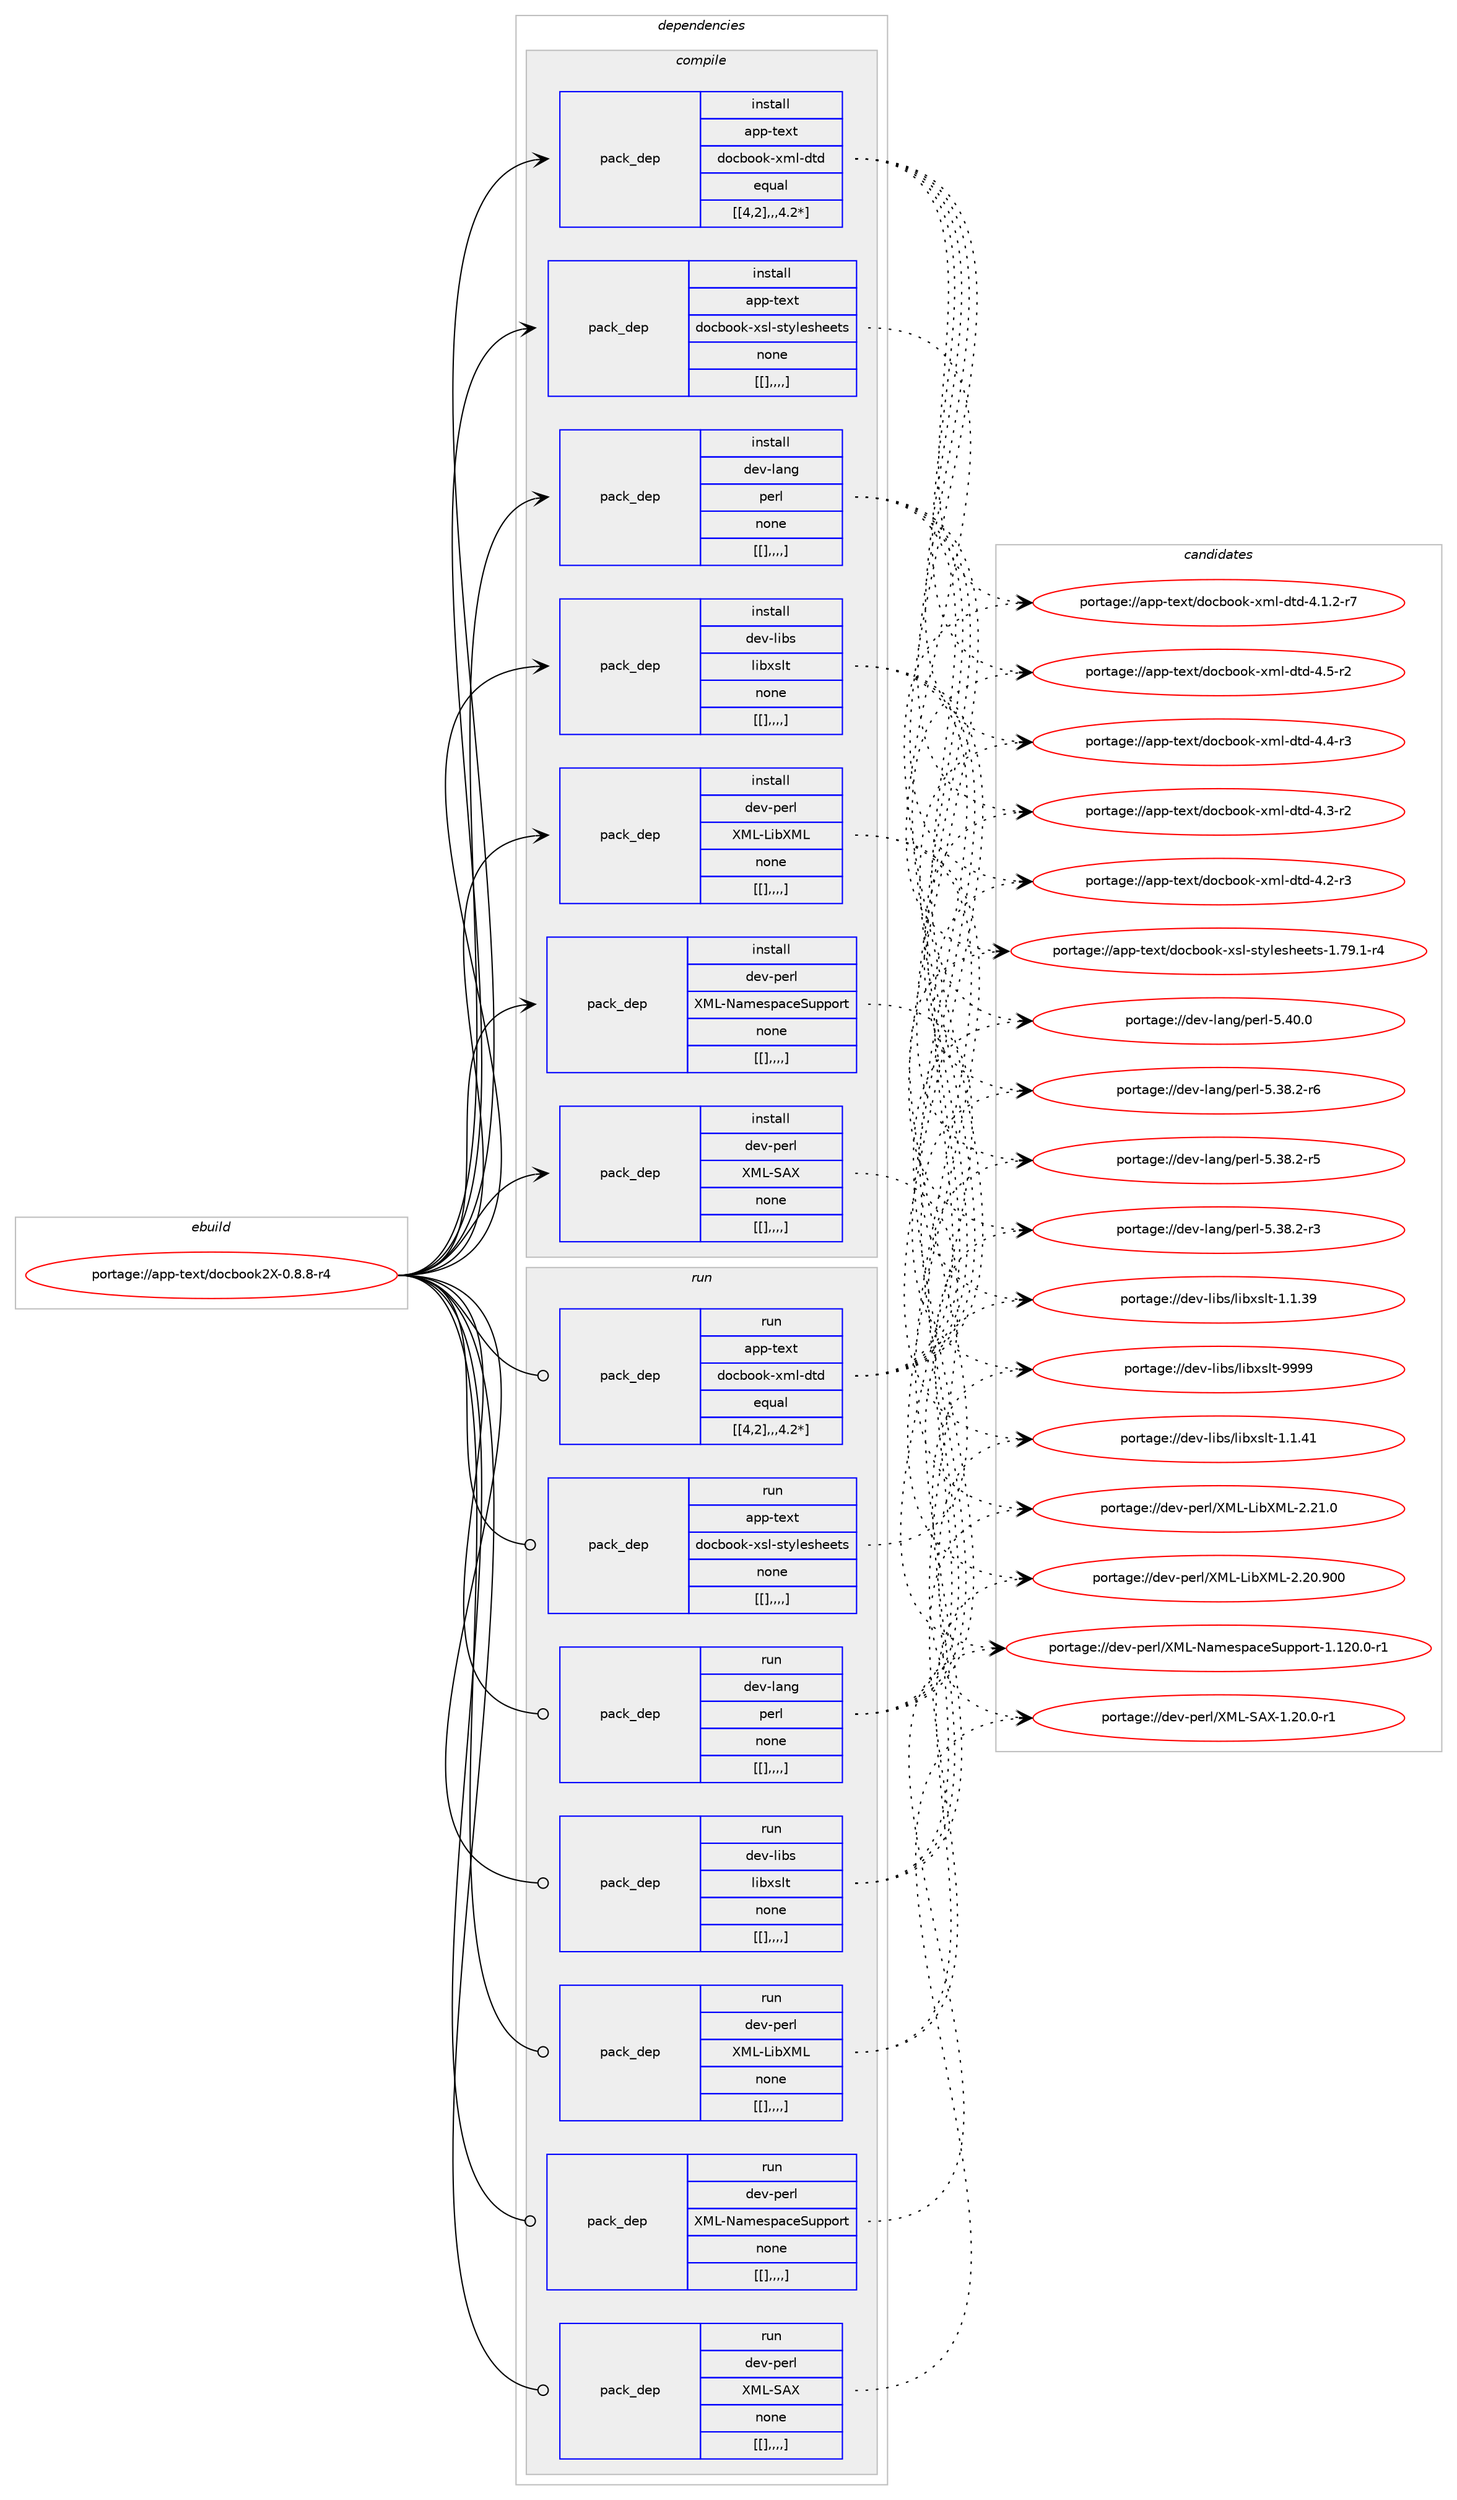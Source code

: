 digraph prolog {

# *************
# Graph options
# *************

newrank=true;
concentrate=true;
compound=true;
graph [rankdir=LR,fontname=Helvetica,fontsize=10,ranksep=1.5];#, ranksep=2.5, nodesep=0.2];
edge  [arrowhead=vee];
node  [fontname=Helvetica,fontsize=10];

# **********
# The ebuild
# **********

subgraph cluster_leftcol {
color=gray;
label=<<i>ebuild</i>>;
id [label="portage://app-text/docbook2X-0.8.8-r4", color=red, width=4, href="../app-text/docbook2X-0.8.8-r4.svg"];
}

# ****************
# The dependencies
# ****************

subgraph cluster_midcol {
color=gray;
label=<<i>dependencies</i>>;
subgraph cluster_compile {
fillcolor="#eeeeee";
style=filled;
label=<<i>compile</i>>;
subgraph pack38633 {
dependency54256 [label=<<TABLE BORDER="0" CELLBORDER="1" CELLSPACING="0" CELLPADDING="4" WIDTH="220"><TR><TD ROWSPAN="6" CELLPADDING="30">pack_dep</TD></TR><TR><TD WIDTH="110">install</TD></TR><TR><TD>app-text</TD></TR><TR><TD>docbook-xml-dtd</TD></TR><TR><TD>equal</TD></TR><TR><TD>[[4,2],,,4.2*]</TD></TR></TABLE>>, shape=none, color=blue];
}
id:e -> dependency54256:w [weight=20,style="solid",arrowhead="vee"];
subgraph pack38634 {
dependency54257 [label=<<TABLE BORDER="0" CELLBORDER="1" CELLSPACING="0" CELLPADDING="4" WIDTH="220"><TR><TD ROWSPAN="6" CELLPADDING="30">pack_dep</TD></TR><TR><TD WIDTH="110">install</TD></TR><TR><TD>app-text</TD></TR><TR><TD>docbook-xsl-stylesheets</TD></TR><TR><TD>none</TD></TR><TR><TD>[[],,,,]</TD></TR></TABLE>>, shape=none, color=blue];
}
id:e -> dependency54257:w [weight=20,style="solid",arrowhead="vee"];
subgraph pack38635 {
dependency54258 [label=<<TABLE BORDER="0" CELLBORDER="1" CELLSPACING="0" CELLPADDING="4" WIDTH="220"><TR><TD ROWSPAN="6" CELLPADDING="30">pack_dep</TD></TR><TR><TD WIDTH="110">install</TD></TR><TR><TD>dev-lang</TD></TR><TR><TD>perl</TD></TR><TR><TD>none</TD></TR><TR><TD>[[],,,,]</TD></TR></TABLE>>, shape=none, color=blue];
}
id:e -> dependency54258:w [weight=20,style="solid",arrowhead="vee"];
subgraph pack38636 {
dependency54259 [label=<<TABLE BORDER="0" CELLBORDER="1" CELLSPACING="0" CELLPADDING="4" WIDTH="220"><TR><TD ROWSPAN="6" CELLPADDING="30">pack_dep</TD></TR><TR><TD WIDTH="110">install</TD></TR><TR><TD>dev-libs</TD></TR><TR><TD>libxslt</TD></TR><TR><TD>none</TD></TR><TR><TD>[[],,,,]</TD></TR></TABLE>>, shape=none, color=blue];
}
id:e -> dependency54259:w [weight=20,style="solid",arrowhead="vee"];
subgraph pack38637 {
dependency54260 [label=<<TABLE BORDER="0" CELLBORDER="1" CELLSPACING="0" CELLPADDING="4" WIDTH="220"><TR><TD ROWSPAN="6" CELLPADDING="30">pack_dep</TD></TR><TR><TD WIDTH="110">install</TD></TR><TR><TD>dev-perl</TD></TR><TR><TD>XML-LibXML</TD></TR><TR><TD>none</TD></TR><TR><TD>[[],,,,]</TD></TR></TABLE>>, shape=none, color=blue];
}
id:e -> dependency54260:w [weight=20,style="solid",arrowhead="vee"];
subgraph pack38638 {
dependency54261 [label=<<TABLE BORDER="0" CELLBORDER="1" CELLSPACING="0" CELLPADDING="4" WIDTH="220"><TR><TD ROWSPAN="6" CELLPADDING="30">pack_dep</TD></TR><TR><TD WIDTH="110">install</TD></TR><TR><TD>dev-perl</TD></TR><TR><TD>XML-NamespaceSupport</TD></TR><TR><TD>none</TD></TR><TR><TD>[[],,,,]</TD></TR></TABLE>>, shape=none, color=blue];
}
id:e -> dependency54261:w [weight=20,style="solid",arrowhead="vee"];
subgraph pack38639 {
dependency54262 [label=<<TABLE BORDER="0" CELLBORDER="1" CELLSPACING="0" CELLPADDING="4" WIDTH="220"><TR><TD ROWSPAN="6" CELLPADDING="30">pack_dep</TD></TR><TR><TD WIDTH="110">install</TD></TR><TR><TD>dev-perl</TD></TR><TR><TD>XML-SAX</TD></TR><TR><TD>none</TD></TR><TR><TD>[[],,,,]</TD></TR></TABLE>>, shape=none, color=blue];
}
id:e -> dependency54262:w [weight=20,style="solid",arrowhead="vee"];
}
subgraph cluster_compileandrun {
fillcolor="#eeeeee";
style=filled;
label=<<i>compile and run</i>>;
}
subgraph cluster_run {
fillcolor="#eeeeee";
style=filled;
label=<<i>run</i>>;
subgraph pack38640 {
dependency54263 [label=<<TABLE BORDER="0" CELLBORDER="1" CELLSPACING="0" CELLPADDING="4" WIDTH="220"><TR><TD ROWSPAN="6" CELLPADDING="30">pack_dep</TD></TR><TR><TD WIDTH="110">run</TD></TR><TR><TD>app-text</TD></TR><TR><TD>docbook-xml-dtd</TD></TR><TR><TD>equal</TD></TR><TR><TD>[[4,2],,,4.2*]</TD></TR></TABLE>>, shape=none, color=blue];
}
id:e -> dependency54263:w [weight=20,style="solid",arrowhead="odot"];
subgraph pack38641 {
dependency54264 [label=<<TABLE BORDER="0" CELLBORDER="1" CELLSPACING="0" CELLPADDING="4" WIDTH="220"><TR><TD ROWSPAN="6" CELLPADDING="30">pack_dep</TD></TR><TR><TD WIDTH="110">run</TD></TR><TR><TD>app-text</TD></TR><TR><TD>docbook-xsl-stylesheets</TD></TR><TR><TD>none</TD></TR><TR><TD>[[],,,,]</TD></TR></TABLE>>, shape=none, color=blue];
}
id:e -> dependency54264:w [weight=20,style="solid",arrowhead="odot"];
subgraph pack38642 {
dependency54265 [label=<<TABLE BORDER="0" CELLBORDER="1" CELLSPACING="0" CELLPADDING="4" WIDTH="220"><TR><TD ROWSPAN="6" CELLPADDING="30">pack_dep</TD></TR><TR><TD WIDTH="110">run</TD></TR><TR><TD>dev-lang</TD></TR><TR><TD>perl</TD></TR><TR><TD>none</TD></TR><TR><TD>[[],,,,]</TD></TR></TABLE>>, shape=none, color=blue];
}
id:e -> dependency54265:w [weight=20,style="solid",arrowhead="odot"];
subgraph pack38643 {
dependency54266 [label=<<TABLE BORDER="0" CELLBORDER="1" CELLSPACING="0" CELLPADDING="4" WIDTH="220"><TR><TD ROWSPAN="6" CELLPADDING="30">pack_dep</TD></TR><TR><TD WIDTH="110">run</TD></TR><TR><TD>dev-libs</TD></TR><TR><TD>libxslt</TD></TR><TR><TD>none</TD></TR><TR><TD>[[],,,,]</TD></TR></TABLE>>, shape=none, color=blue];
}
id:e -> dependency54266:w [weight=20,style="solid",arrowhead="odot"];
subgraph pack38644 {
dependency54267 [label=<<TABLE BORDER="0" CELLBORDER="1" CELLSPACING="0" CELLPADDING="4" WIDTH="220"><TR><TD ROWSPAN="6" CELLPADDING="30">pack_dep</TD></TR><TR><TD WIDTH="110">run</TD></TR><TR><TD>dev-perl</TD></TR><TR><TD>XML-LibXML</TD></TR><TR><TD>none</TD></TR><TR><TD>[[],,,,]</TD></TR></TABLE>>, shape=none, color=blue];
}
id:e -> dependency54267:w [weight=20,style="solid",arrowhead="odot"];
subgraph pack38645 {
dependency54268 [label=<<TABLE BORDER="0" CELLBORDER="1" CELLSPACING="0" CELLPADDING="4" WIDTH="220"><TR><TD ROWSPAN="6" CELLPADDING="30">pack_dep</TD></TR><TR><TD WIDTH="110">run</TD></TR><TR><TD>dev-perl</TD></TR><TR><TD>XML-NamespaceSupport</TD></TR><TR><TD>none</TD></TR><TR><TD>[[],,,,]</TD></TR></TABLE>>, shape=none, color=blue];
}
id:e -> dependency54268:w [weight=20,style="solid",arrowhead="odot"];
subgraph pack38646 {
dependency54269 [label=<<TABLE BORDER="0" CELLBORDER="1" CELLSPACING="0" CELLPADDING="4" WIDTH="220"><TR><TD ROWSPAN="6" CELLPADDING="30">pack_dep</TD></TR><TR><TD WIDTH="110">run</TD></TR><TR><TD>dev-perl</TD></TR><TR><TD>XML-SAX</TD></TR><TR><TD>none</TD></TR><TR><TD>[[],,,,]</TD></TR></TABLE>>, shape=none, color=blue];
}
id:e -> dependency54269:w [weight=20,style="solid",arrowhead="odot"];
}
}

# **************
# The candidates
# **************

subgraph cluster_choices {
rank=same;
color=gray;
label=<<i>candidates</i>>;

subgraph choice38633 {
color=black;
nodesep=1;
choice97112112451161011201164710011199981111111074512010910845100116100455246534511450 [label="portage://app-text/docbook-xml-dtd-4.5-r2", color=red, width=4,href="../app-text/docbook-xml-dtd-4.5-r2.svg"];
choice97112112451161011201164710011199981111111074512010910845100116100455246524511451 [label="portage://app-text/docbook-xml-dtd-4.4-r3", color=red, width=4,href="../app-text/docbook-xml-dtd-4.4-r3.svg"];
choice97112112451161011201164710011199981111111074512010910845100116100455246514511450 [label="portage://app-text/docbook-xml-dtd-4.3-r2", color=red, width=4,href="../app-text/docbook-xml-dtd-4.3-r2.svg"];
choice97112112451161011201164710011199981111111074512010910845100116100455246504511451 [label="portage://app-text/docbook-xml-dtd-4.2-r3", color=red, width=4,href="../app-text/docbook-xml-dtd-4.2-r3.svg"];
choice971121124511610112011647100111999811111110745120109108451001161004552464946504511455 [label="portage://app-text/docbook-xml-dtd-4.1.2-r7", color=red, width=4,href="../app-text/docbook-xml-dtd-4.1.2-r7.svg"];
dependency54256:e -> choice97112112451161011201164710011199981111111074512010910845100116100455246534511450:w [style=dotted,weight="100"];
dependency54256:e -> choice97112112451161011201164710011199981111111074512010910845100116100455246524511451:w [style=dotted,weight="100"];
dependency54256:e -> choice97112112451161011201164710011199981111111074512010910845100116100455246514511450:w [style=dotted,weight="100"];
dependency54256:e -> choice97112112451161011201164710011199981111111074512010910845100116100455246504511451:w [style=dotted,weight="100"];
dependency54256:e -> choice971121124511610112011647100111999811111110745120109108451001161004552464946504511455:w [style=dotted,weight="100"];
}
subgraph choice38634 {
color=black;
nodesep=1;
choice97112112451161011201164710011199981111111074512011510845115116121108101115104101101116115454946555746494511452 [label="portage://app-text/docbook-xsl-stylesheets-1.79.1-r4", color=red, width=4,href="../app-text/docbook-xsl-stylesheets-1.79.1-r4.svg"];
dependency54257:e -> choice97112112451161011201164710011199981111111074512011510845115116121108101115104101101116115454946555746494511452:w [style=dotted,weight="100"];
}
subgraph choice38635 {
color=black;
nodesep=1;
choice10010111845108971101034711210111410845534652484648 [label="portage://dev-lang/perl-5.40.0", color=red, width=4,href="../dev-lang/perl-5.40.0.svg"];
choice100101118451089711010347112101114108455346515646504511454 [label="portage://dev-lang/perl-5.38.2-r6", color=red, width=4,href="../dev-lang/perl-5.38.2-r6.svg"];
choice100101118451089711010347112101114108455346515646504511453 [label="portage://dev-lang/perl-5.38.2-r5", color=red, width=4,href="../dev-lang/perl-5.38.2-r5.svg"];
choice100101118451089711010347112101114108455346515646504511451 [label="portage://dev-lang/perl-5.38.2-r3", color=red, width=4,href="../dev-lang/perl-5.38.2-r3.svg"];
dependency54258:e -> choice10010111845108971101034711210111410845534652484648:w [style=dotted,weight="100"];
dependency54258:e -> choice100101118451089711010347112101114108455346515646504511454:w [style=dotted,weight="100"];
dependency54258:e -> choice100101118451089711010347112101114108455346515646504511453:w [style=dotted,weight="100"];
dependency54258:e -> choice100101118451089711010347112101114108455346515646504511451:w [style=dotted,weight="100"];
}
subgraph choice38636 {
color=black;
nodesep=1;
choice100101118451081059811547108105981201151081164557575757 [label="portage://dev-libs/libxslt-9999", color=red, width=4,href="../dev-libs/libxslt-9999.svg"];
choice1001011184510810598115471081059812011510811645494649465249 [label="portage://dev-libs/libxslt-1.1.41", color=red, width=4,href="../dev-libs/libxslt-1.1.41.svg"];
choice1001011184510810598115471081059812011510811645494649465157 [label="portage://dev-libs/libxslt-1.1.39", color=red, width=4,href="../dev-libs/libxslt-1.1.39.svg"];
dependency54259:e -> choice100101118451081059811547108105981201151081164557575757:w [style=dotted,weight="100"];
dependency54259:e -> choice1001011184510810598115471081059812011510811645494649465249:w [style=dotted,weight="100"];
dependency54259:e -> choice1001011184510810598115471081059812011510811645494649465157:w [style=dotted,weight="100"];
}
subgraph choice38637 {
color=black;
nodesep=1;
choice100101118451121011141084788777645761059888777645504650494648 [label="portage://dev-perl/XML-LibXML-2.21.0", color=red, width=4,href="../dev-perl/XML-LibXML-2.21.0.svg"];
choice1001011184511210111410847887776457610598887776455046504846574848 [label="portage://dev-perl/XML-LibXML-2.20.900", color=red, width=4,href="../dev-perl/XML-LibXML-2.20.900.svg"];
dependency54260:e -> choice100101118451121011141084788777645761059888777645504650494648:w [style=dotted,weight="100"];
dependency54260:e -> choice1001011184511210111410847887776457610598887776455046504846574848:w [style=dotted,weight="100"];
}
subgraph choice38638 {
color=black;
nodesep=1;
choice100101118451121011141084788777645789710910111511297991018311711211211111411645494649504846484511449 [label="portage://dev-perl/XML-NamespaceSupport-1.120.0-r1", color=red, width=4,href="../dev-perl/XML-NamespaceSupport-1.120.0-r1.svg"];
dependency54261:e -> choice100101118451121011141084788777645789710910111511297991018311711211211111411645494649504846484511449:w [style=dotted,weight="100"];
}
subgraph choice38639 {
color=black;
nodesep=1;
choice100101118451121011141084788777645836588454946504846484511449 [label="portage://dev-perl/XML-SAX-1.20.0-r1", color=red, width=4,href="../dev-perl/XML-SAX-1.20.0-r1.svg"];
dependency54262:e -> choice100101118451121011141084788777645836588454946504846484511449:w [style=dotted,weight="100"];
}
subgraph choice38640 {
color=black;
nodesep=1;
choice97112112451161011201164710011199981111111074512010910845100116100455246534511450 [label="portage://app-text/docbook-xml-dtd-4.5-r2", color=red, width=4,href="../app-text/docbook-xml-dtd-4.5-r2.svg"];
choice97112112451161011201164710011199981111111074512010910845100116100455246524511451 [label="portage://app-text/docbook-xml-dtd-4.4-r3", color=red, width=4,href="../app-text/docbook-xml-dtd-4.4-r3.svg"];
choice97112112451161011201164710011199981111111074512010910845100116100455246514511450 [label="portage://app-text/docbook-xml-dtd-4.3-r2", color=red, width=4,href="../app-text/docbook-xml-dtd-4.3-r2.svg"];
choice97112112451161011201164710011199981111111074512010910845100116100455246504511451 [label="portage://app-text/docbook-xml-dtd-4.2-r3", color=red, width=4,href="../app-text/docbook-xml-dtd-4.2-r3.svg"];
choice971121124511610112011647100111999811111110745120109108451001161004552464946504511455 [label="portage://app-text/docbook-xml-dtd-4.1.2-r7", color=red, width=4,href="../app-text/docbook-xml-dtd-4.1.2-r7.svg"];
dependency54263:e -> choice97112112451161011201164710011199981111111074512010910845100116100455246534511450:w [style=dotted,weight="100"];
dependency54263:e -> choice97112112451161011201164710011199981111111074512010910845100116100455246524511451:w [style=dotted,weight="100"];
dependency54263:e -> choice97112112451161011201164710011199981111111074512010910845100116100455246514511450:w [style=dotted,weight="100"];
dependency54263:e -> choice97112112451161011201164710011199981111111074512010910845100116100455246504511451:w [style=dotted,weight="100"];
dependency54263:e -> choice971121124511610112011647100111999811111110745120109108451001161004552464946504511455:w [style=dotted,weight="100"];
}
subgraph choice38641 {
color=black;
nodesep=1;
choice97112112451161011201164710011199981111111074512011510845115116121108101115104101101116115454946555746494511452 [label="portage://app-text/docbook-xsl-stylesheets-1.79.1-r4", color=red, width=4,href="../app-text/docbook-xsl-stylesheets-1.79.1-r4.svg"];
dependency54264:e -> choice97112112451161011201164710011199981111111074512011510845115116121108101115104101101116115454946555746494511452:w [style=dotted,weight="100"];
}
subgraph choice38642 {
color=black;
nodesep=1;
choice10010111845108971101034711210111410845534652484648 [label="portage://dev-lang/perl-5.40.0", color=red, width=4,href="../dev-lang/perl-5.40.0.svg"];
choice100101118451089711010347112101114108455346515646504511454 [label="portage://dev-lang/perl-5.38.2-r6", color=red, width=4,href="../dev-lang/perl-5.38.2-r6.svg"];
choice100101118451089711010347112101114108455346515646504511453 [label="portage://dev-lang/perl-5.38.2-r5", color=red, width=4,href="../dev-lang/perl-5.38.2-r5.svg"];
choice100101118451089711010347112101114108455346515646504511451 [label="portage://dev-lang/perl-5.38.2-r3", color=red, width=4,href="../dev-lang/perl-5.38.2-r3.svg"];
dependency54265:e -> choice10010111845108971101034711210111410845534652484648:w [style=dotted,weight="100"];
dependency54265:e -> choice100101118451089711010347112101114108455346515646504511454:w [style=dotted,weight="100"];
dependency54265:e -> choice100101118451089711010347112101114108455346515646504511453:w [style=dotted,weight="100"];
dependency54265:e -> choice100101118451089711010347112101114108455346515646504511451:w [style=dotted,weight="100"];
}
subgraph choice38643 {
color=black;
nodesep=1;
choice100101118451081059811547108105981201151081164557575757 [label="portage://dev-libs/libxslt-9999", color=red, width=4,href="../dev-libs/libxslt-9999.svg"];
choice1001011184510810598115471081059812011510811645494649465249 [label="portage://dev-libs/libxslt-1.1.41", color=red, width=4,href="../dev-libs/libxslt-1.1.41.svg"];
choice1001011184510810598115471081059812011510811645494649465157 [label="portage://dev-libs/libxslt-1.1.39", color=red, width=4,href="../dev-libs/libxslt-1.1.39.svg"];
dependency54266:e -> choice100101118451081059811547108105981201151081164557575757:w [style=dotted,weight="100"];
dependency54266:e -> choice1001011184510810598115471081059812011510811645494649465249:w [style=dotted,weight="100"];
dependency54266:e -> choice1001011184510810598115471081059812011510811645494649465157:w [style=dotted,weight="100"];
}
subgraph choice38644 {
color=black;
nodesep=1;
choice100101118451121011141084788777645761059888777645504650494648 [label="portage://dev-perl/XML-LibXML-2.21.0", color=red, width=4,href="../dev-perl/XML-LibXML-2.21.0.svg"];
choice1001011184511210111410847887776457610598887776455046504846574848 [label="portage://dev-perl/XML-LibXML-2.20.900", color=red, width=4,href="../dev-perl/XML-LibXML-2.20.900.svg"];
dependency54267:e -> choice100101118451121011141084788777645761059888777645504650494648:w [style=dotted,weight="100"];
dependency54267:e -> choice1001011184511210111410847887776457610598887776455046504846574848:w [style=dotted,weight="100"];
}
subgraph choice38645 {
color=black;
nodesep=1;
choice100101118451121011141084788777645789710910111511297991018311711211211111411645494649504846484511449 [label="portage://dev-perl/XML-NamespaceSupport-1.120.0-r1", color=red, width=4,href="../dev-perl/XML-NamespaceSupport-1.120.0-r1.svg"];
dependency54268:e -> choice100101118451121011141084788777645789710910111511297991018311711211211111411645494649504846484511449:w [style=dotted,weight="100"];
}
subgraph choice38646 {
color=black;
nodesep=1;
choice100101118451121011141084788777645836588454946504846484511449 [label="portage://dev-perl/XML-SAX-1.20.0-r1", color=red, width=4,href="../dev-perl/XML-SAX-1.20.0-r1.svg"];
dependency54269:e -> choice100101118451121011141084788777645836588454946504846484511449:w [style=dotted,weight="100"];
}
}

}
